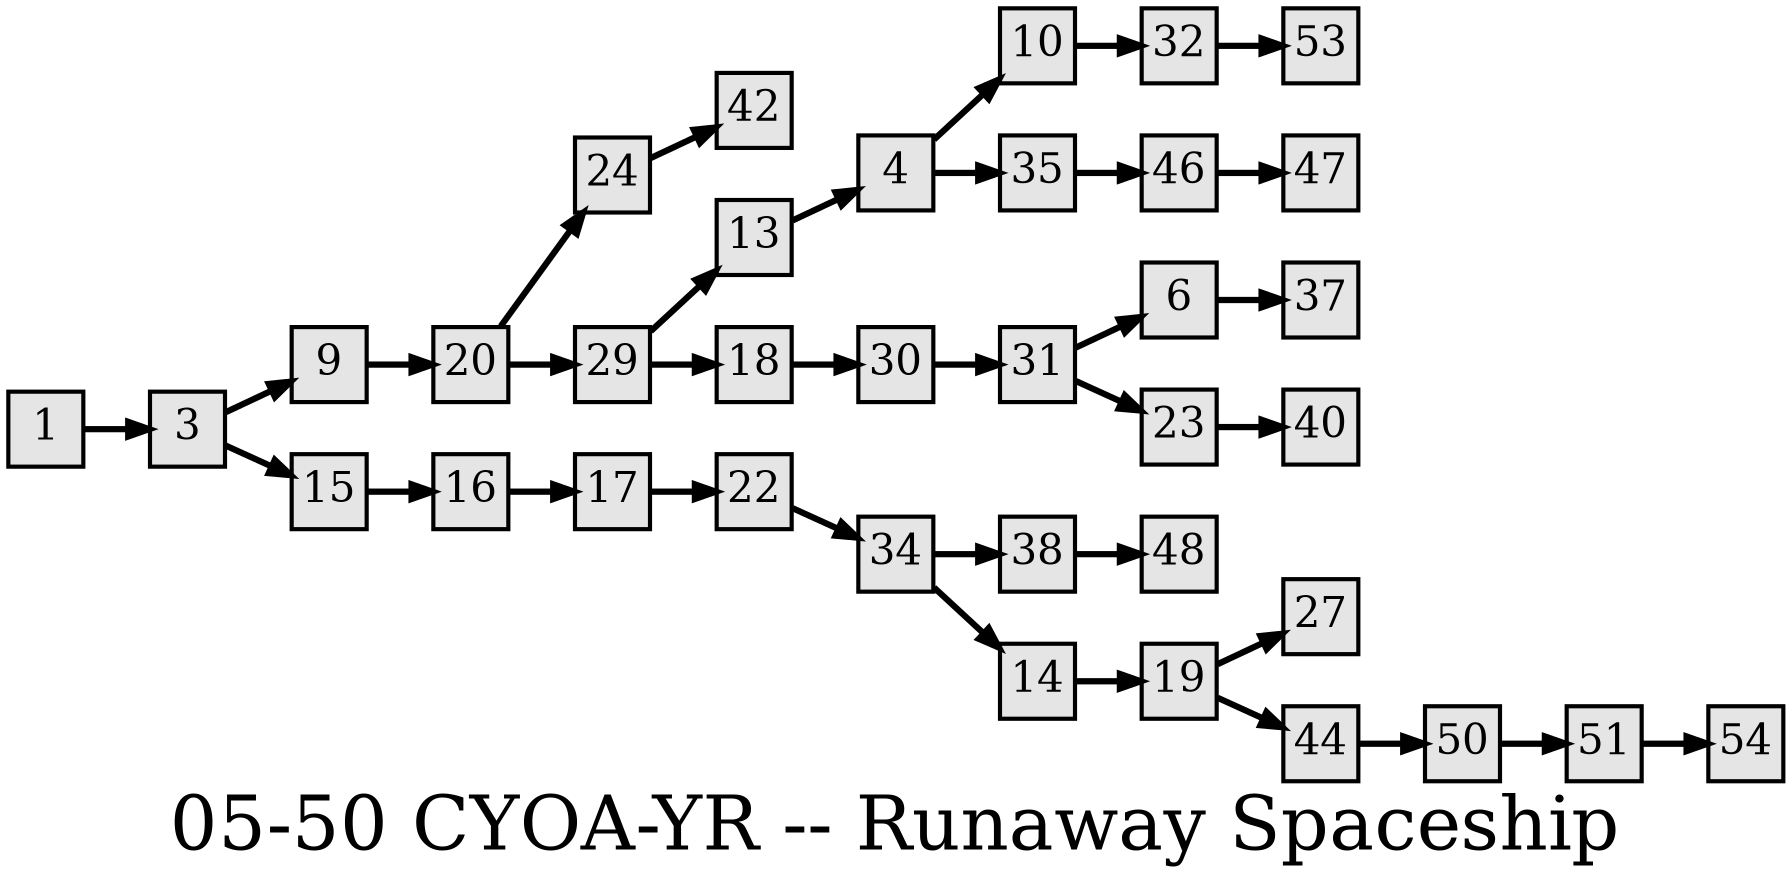 digraph g{
  graph [ label="05-50 CYOA-YR -- Runaway Spaceship" rankdir=LR, ordering=out, fontsize=36, nodesep="0.35", ranksep="0.45"];
  node  [shape=rect, penwidth=2, fontsize=20, style=filled, fillcolor=grey90, margin="0,0", labelfloat=true, regular=true, fixedsize=true];
  edge  [labelfloat=true, penwidth=3, fontsize=12];

  1 -> 3;
  3 -> 9;
  3 -> 15;
  4 -> 10;
  4 -> 35;
  6 -> 37;
  9 -> 20;
  10 -> 32;
  13 -> 4;
  14 -> 19;
  15 -> 16;
  16 -> 17;
  17 -> 22;
  18 -> 30;
  19 -> 27;
  19 -> 44;
  20 -> 24;
  20 -> 29;
  22 -> 34;
  23 -> 40;
  24 -> 42;
  29 -> 13;
  29 -> 18;
  30 -> 31;
  31 -> 6;
  31 -> 23;
  32 -> 53;
  34 -> 38;
  34 -> 14;
  35 -> 46;
  38 -> 48;
  44 -> 50;
  46 -> 47;
  50 -> 51;
  51 -> 54;
}

